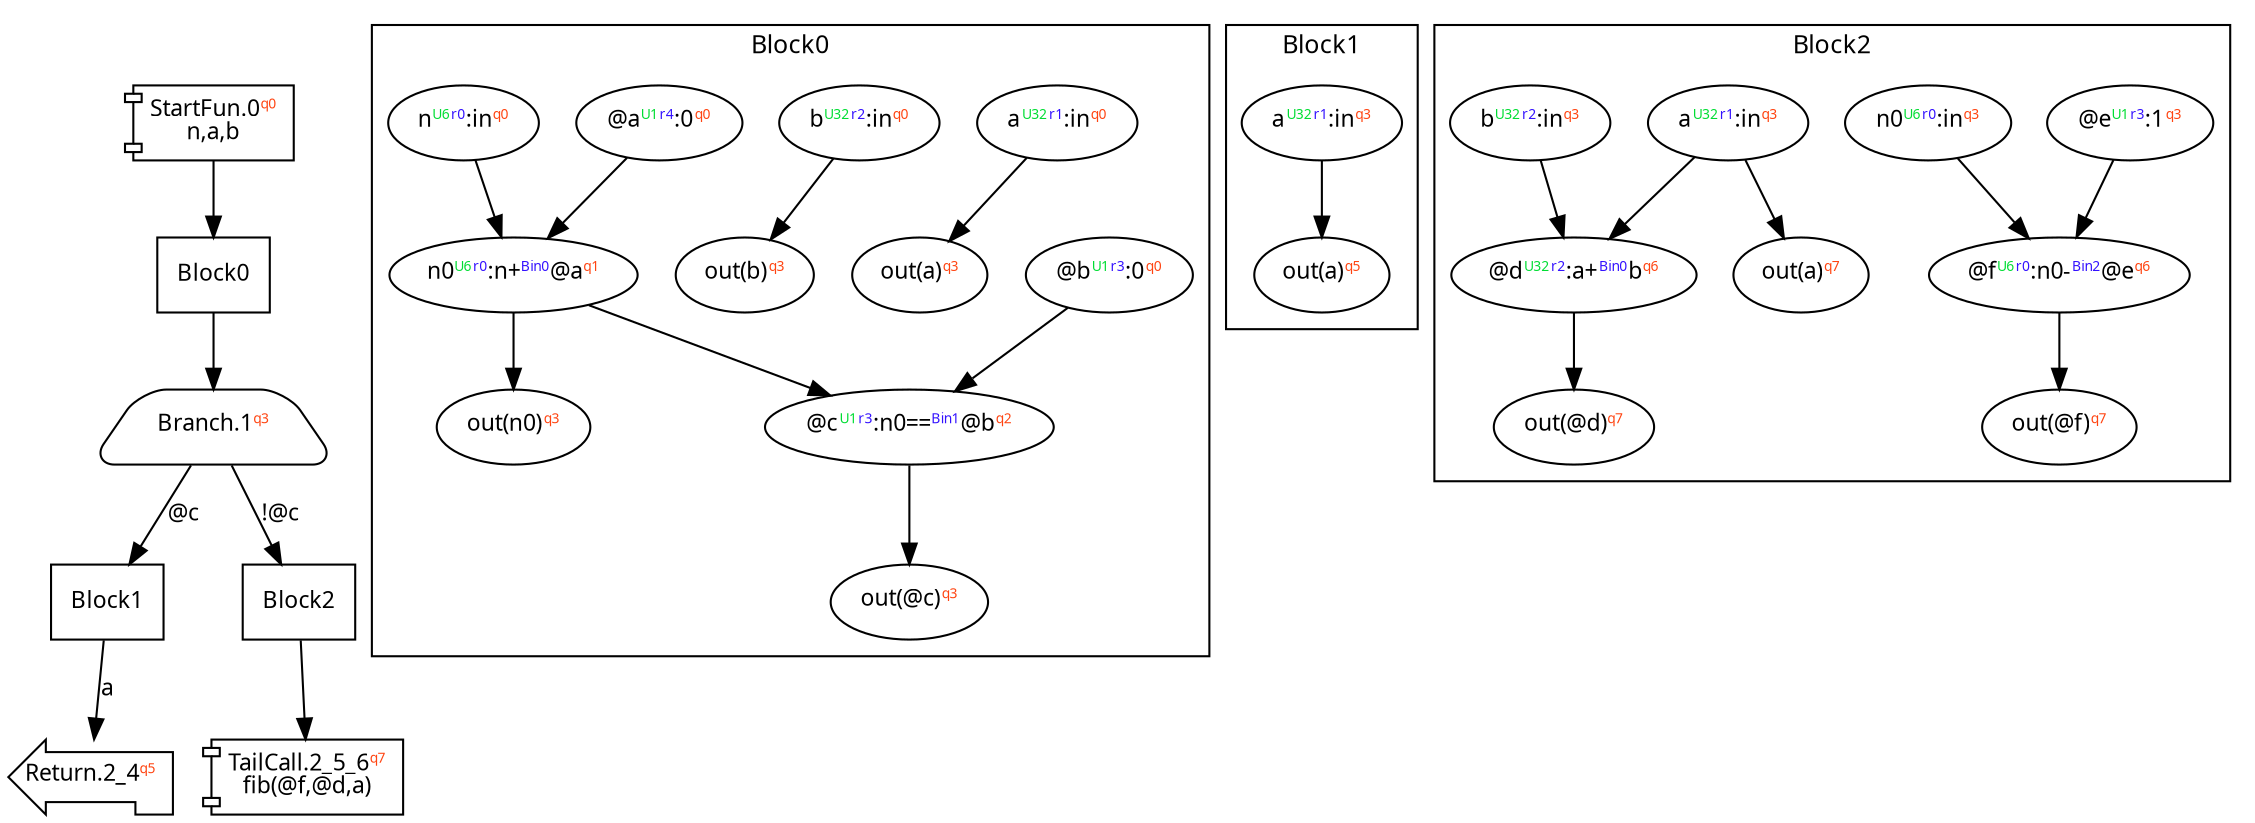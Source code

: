 digraph Program_ {
graph [fontname = "Monaco", fontsize = 12, ranksep = 0.5];
node [shape = box, fontname = "Monaco", fontsize = 11; colorscheme = pastel19];
edge [fontname = "Monaco", fontsize = 11; colorscheme = pastel19];
Jump0[label = <StartFun.0<font color="#ff4411" point-size="8"><sup>q0</sup></font><br/>n,a,b>; shape = component];
Jump0 -> Block0;
Jump1[
  label = <Branch.1<font color="#ff4411" point-size="8"><sup>q3</sup></font>>;
  shape = trapezium; style = rounded;
];
Block0 -> Jump1;
Jump1 -> Block1 [label="@c"];
Jump1 -> Block2 [label="!@c"];
Jump2_4[label = <Return.2_4<font color="#ff4411" point-size="8"><sup>q5</sup></font>>; shape = lpromoter];
Block1 -> Jump2_4 [label="a"];
Jump2_5_6[label = <TailCall.2_5_6<font color="#ff4411" point-size="8"><sup>q7</sup></font><br/>fib(@f,@d,a)>; shape = component];
Block2 -> Jump2_5_6;
Block0 [label = "Block0"];
Block1 [label = "Block1"];
Block2 [label = "Block2"];
subgraph cluster_dfg_Block0{
node [shape = oval];
label = "Block0";
ndBlock0_0 [label=<out(b)<font color="#ff4411" point-size="8"><sup>q3</sup></font>>];ndBlock0_1 [label=<out(n0)<font color="#ff4411" point-size="8"><sup>q3</sup></font>>];ndBlock0_2 [label=<@b<font color="#00dd33" point-size="8"><sup>U1</sup></font><font color="#3311ff" point-size="8"><sup>r3</sup></font>:0<font color="#ff4411" point-size="8"><sup>q0</sup></font>>];ndBlock0_3 [label=<out(@c)<font color="#ff4411" point-size="8"><sup>q3</sup></font>>];ndBlock0_4 [label=<a<font color="#00dd33" point-size="8"><sup>U32</sup></font><font color="#3311ff" point-size="8"><sup>r1</sup></font>:in<font color="#ff4411" point-size="8"><sup>q0</sup></font>>];ndBlock0_5 [label=<b<font color="#00dd33" point-size="8"><sup>U32</sup></font><font color="#3311ff" point-size="8"><sup>r2</sup></font>:in<font color="#ff4411" point-size="8"><sup>q0</sup></font>>];ndBlock0_6 [label=<out(a)<font color="#ff4411" point-size="8"><sup>q3</sup></font>>];ndBlock0_7 [label=<n0<font color="#00dd33" point-size="8"><sup>U6</sup></font><font color="#3311ff" point-size="8"><sup>r0</sup></font>:n+<font color="#3311ff" point-size="8"><sup>Bin0</sup></font>@a<font color="#ff4411" point-size="8"><sup>q1</sup></font>>];ndBlock0_8 [label=<@c<font color="#00dd33" point-size="8"><sup>U1</sup></font><font color="#3311ff" point-size="8"><sup>r3</sup></font>:n0==<font color="#3311ff" point-size="8"><sup>Bin1</sup></font>@b<font color="#ff4411" point-size="8"><sup>q2</sup></font>>];ndBlock0_9 [label=<@a<font color="#00dd33" point-size="8"><sup>U1</sup></font><font color="#3311ff" point-size="8"><sup>r4</sup></font>:0<font color="#ff4411" point-size="8"><sup>q0</sup></font>>];ndBlock0_10 [label=<n<font color="#00dd33" point-size="8"><sup>U6</sup></font><font color="#3311ff" point-size="8"><sup>r0</sup></font>:in<font color="#ff4411" point-size="8"><sup>q0</sup></font>>];ndBlock0_4 -> ndBlock0_6;
ndBlock0_8 -> ndBlock0_3;
ndBlock0_5 -> ndBlock0_0;
ndBlock0_7 -> ndBlock0_1;
ndBlock0_9 -> ndBlock0_7;
ndBlock0_10 -> ndBlock0_7;
ndBlock0_2 -> ndBlock0_8;
ndBlock0_7 -> ndBlock0_8;
}subgraph cluster_dfg_Block1{
node [shape = oval];
label = "Block1";
ndBlock1_0 [label=<a<font color="#00dd33" point-size="8"><sup>U32</sup></font><font color="#3311ff" point-size="8"><sup>r1</sup></font>:in<font color="#ff4411" point-size="8"><sup>q3</sup></font>>];ndBlock1_1 [label=<out(a)<font color="#ff4411" point-size="8"><sup>q5</sup></font>>];ndBlock1_0 -> ndBlock1_1;
}subgraph cluster_dfg_Block2{
node [shape = oval];
label = "Block2";
ndBlock2_0 [label=<@e<font color="#00dd33" point-size="8"><sup>U1</sup></font><font color="#3311ff" point-size="8"><sup>r3</sup></font>:1<font color="#ff4411" point-size="8"><sup>q3</sup></font>>];ndBlock2_1 [label=<out(@d)<font color="#ff4411" point-size="8"><sup>q7</sup></font>>];ndBlock2_2 [label=<a<font color="#00dd33" point-size="8"><sup>U32</sup></font><font color="#3311ff" point-size="8"><sup>r1</sup></font>:in<font color="#ff4411" point-size="8"><sup>q3</sup></font>>];ndBlock2_3 [label=<out(a)<font color="#ff4411" point-size="8"><sup>q7</sup></font>>];ndBlock2_4 [label=<out(@f)<font color="#ff4411" point-size="8"><sup>q7</sup></font>>];ndBlock2_5 [label=<b<font color="#00dd33" point-size="8"><sup>U32</sup></font><font color="#3311ff" point-size="8"><sup>r2</sup></font>:in<font color="#ff4411" point-size="8"><sup>q3</sup></font>>];ndBlock2_6 [label=<n0<font color="#00dd33" point-size="8"><sup>U6</sup></font><font color="#3311ff" point-size="8"><sup>r0</sup></font>:in<font color="#ff4411" point-size="8"><sup>q3</sup></font>>];ndBlock2_7 [label=<@d<font color="#00dd33" point-size="8"><sup>U32</sup></font><font color="#3311ff" point-size="8"><sup>r2</sup></font>:a+<font color="#3311ff" point-size="8"><sup>Bin0</sup></font>b<font color="#ff4411" point-size="8"><sup>q6</sup></font>>];ndBlock2_8 [label=<@f<font color="#00dd33" point-size="8"><sup>U6</sup></font><font color="#3311ff" point-size="8"><sup>r0</sup></font>:n0-<font color="#3311ff" point-size="8"><sup>Bin2</sup></font>@e<font color="#ff4411" point-size="8"><sup>q6</sup></font>>];ndBlock2_2 -> ndBlock2_3;
ndBlock2_7 -> ndBlock2_1;
ndBlock2_8 -> ndBlock2_4;
ndBlock2_2 -> ndBlock2_7;
ndBlock2_5 -> ndBlock2_7;
ndBlock2_0 -> ndBlock2_8;
ndBlock2_6 -> ndBlock2_8;
}}
